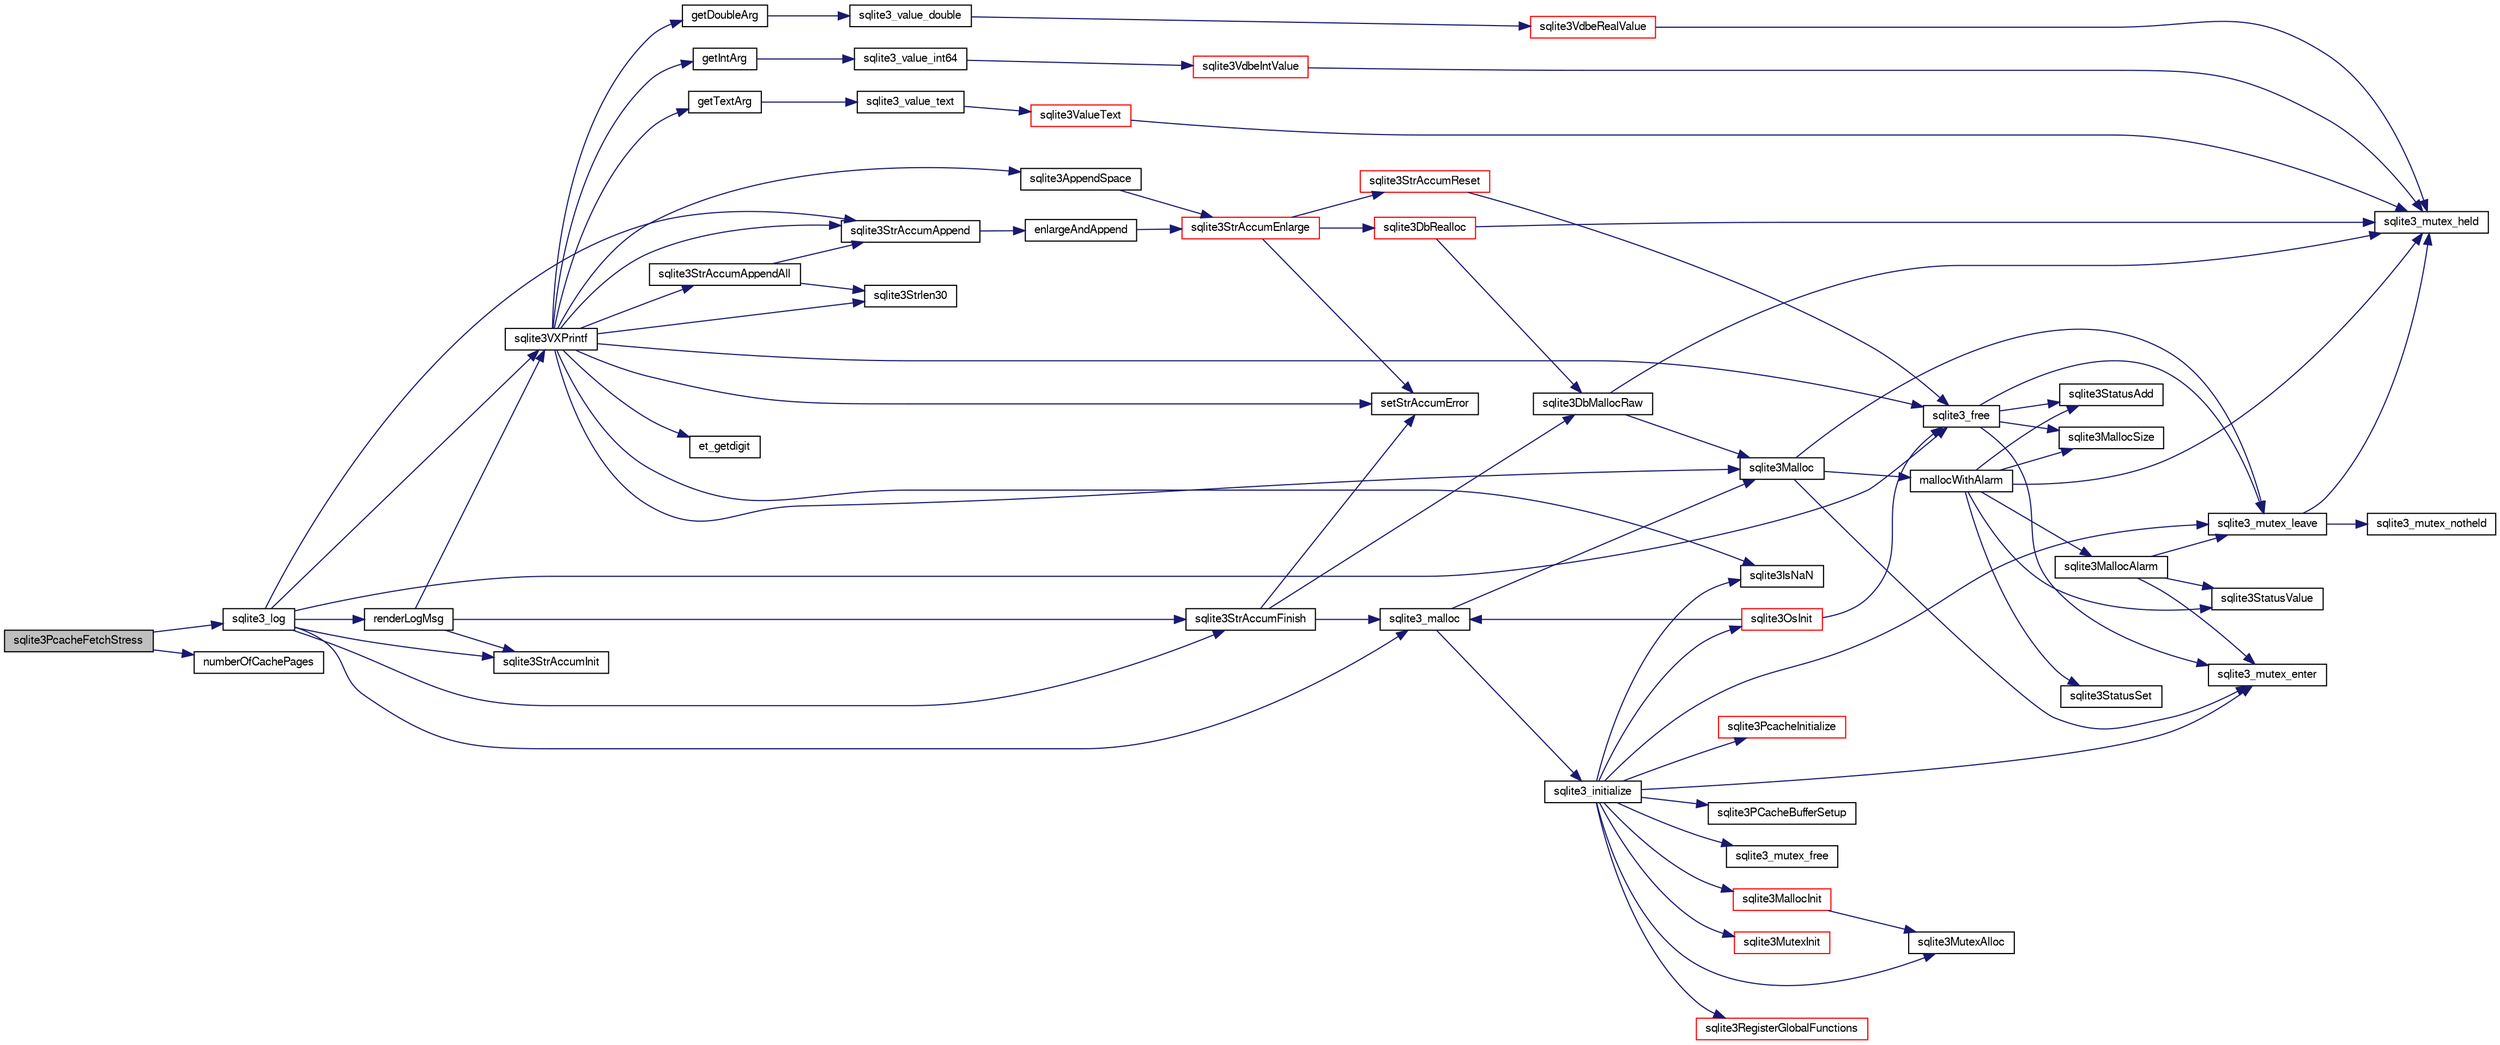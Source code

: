 digraph "sqlite3PcacheFetchStress"
{
  edge [fontname="FreeSans",fontsize="10",labelfontname="FreeSans",labelfontsize="10"];
  node [fontname="FreeSans",fontsize="10",shape=record];
  rankdir="LR";
  Node653059 [label="sqlite3PcacheFetchStress",height=0.2,width=0.4,color="black", fillcolor="grey75", style="filled", fontcolor="black"];
  Node653059 -> Node653060 [color="midnightblue",fontsize="10",style="solid",fontname="FreeSans"];
  Node653060 [label="sqlite3_log",height=0.2,width=0.4,color="black", fillcolor="white", style="filled",URL="$sqlite3_8c.html#a298c9699bf9c143662c6b1fec4b2dc3b"];
  Node653060 -> Node653061 [color="midnightblue",fontsize="10",style="solid",fontname="FreeSans"];
  Node653061 [label="renderLogMsg",height=0.2,width=0.4,color="black", fillcolor="white", style="filled",URL="$sqlite3_8c.html#a7a02b43ce0a27bb52085c7f446d115af"];
  Node653061 -> Node653062 [color="midnightblue",fontsize="10",style="solid",fontname="FreeSans"];
  Node653062 [label="sqlite3StrAccumInit",height=0.2,width=0.4,color="black", fillcolor="white", style="filled",URL="$sqlite3_8c.html#aabf95e113b9d54d519cd15a56215f560"];
  Node653061 -> Node653063 [color="midnightblue",fontsize="10",style="solid",fontname="FreeSans"];
  Node653063 [label="sqlite3VXPrintf",height=0.2,width=0.4,color="black", fillcolor="white", style="filled",URL="$sqlite3_8c.html#a63c25806c9bd4a2b76f9a0eb232c6bde"];
  Node653063 -> Node653064 [color="midnightblue",fontsize="10",style="solid",fontname="FreeSans"];
  Node653064 [label="sqlite3StrAccumAppend",height=0.2,width=0.4,color="black", fillcolor="white", style="filled",URL="$sqlite3_8c.html#a56664fa33def33c5a5245b623441d5e0"];
  Node653064 -> Node653065 [color="midnightblue",fontsize="10",style="solid",fontname="FreeSans"];
  Node653065 [label="enlargeAndAppend",height=0.2,width=0.4,color="black", fillcolor="white", style="filled",URL="$sqlite3_8c.html#a25b21e61dc0883d849890eaa8a18088a"];
  Node653065 -> Node653066 [color="midnightblue",fontsize="10",style="solid",fontname="FreeSans"];
  Node653066 [label="sqlite3StrAccumEnlarge",height=0.2,width=0.4,color="red", fillcolor="white", style="filled",URL="$sqlite3_8c.html#a38976500a97c69d65086eeccca82dd96"];
  Node653066 -> Node653067 [color="midnightblue",fontsize="10",style="solid",fontname="FreeSans"];
  Node653067 [label="setStrAccumError",height=0.2,width=0.4,color="black", fillcolor="white", style="filled",URL="$sqlite3_8c.html#a3dc479a1fc8ba1ab8edfe51f8a0b102c"];
  Node653066 -> Node653068 [color="midnightblue",fontsize="10",style="solid",fontname="FreeSans"];
  Node653068 [label="sqlite3StrAccumReset",height=0.2,width=0.4,color="red", fillcolor="white", style="filled",URL="$sqlite3_8c.html#ad7e70f4ec9d2fa3a63a371e2c7c555d8"];
  Node653068 -> Node653075 [color="midnightblue",fontsize="10",style="solid",fontname="FreeSans"];
  Node653075 [label="sqlite3_free",height=0.2,width=0.4,color="black", fillcolor="white", style="filled",URL="$sqlite3_8c.html#a6552349e36a8a691af5487999ab09519"];
  Node653075 -> Node653076 [color="midnightblue",fontsize="10",style="solid",fontname="FreeSans"];
  Node653076 [label="sqlite3_mutex_enter",height=0.2,width=0.4,color="black", fillcolor="white", style="filled",URL="$sqlite3_8c.html#a1c12cde690bd89f104de5cbad12a6bf5"];
  Node653075 -> Node653077 [color="midnightblue",fontsize="10",style="solid",fontname="FreeSans"];
  Node653077 [label="sqlite3StatusAdd",height=0.2,width=0.4,color="black", fillcolor="white", style="filled",URL="$sqlite3_8c.html#afa029f93586aeab4cc85360905dae9cd"];
  Node653075 -> Node653073 [color="midnightblue",fontsize="10",style="solid",fontname="FreeSans"];
  Node653073 [label="sqlite3MallocSize",height=0.2,width=0.4,color="black", fillcolor="white", style="filled",URL="$sqlite3_8c.html#acf5d2a5f35270bafb050bd2def576955"];
  Node653075 -> Node653078 [color="midnightblue",fontsize="10",style="solid",fontname="FreeSans"];
  Node653078 [label="sqlite3_mutex_leave",height=0.2,width=0.4,color="black", fillcolor="white", style="filled",URL="$sqlite3_8c.html#a5838d235601dbd3c1fa993555c6bcc93"];
  Node653078 -> Node653070 [color="midnightblue",fontsize="10",style="solid",fontname="FreeSans"];
  Node653070 [label="sqlite3_mutex_held",height=0.2,width=0.4,color="black", fillcolor="white", style="filled",URL="$sqlite3_8c.html#acf77da68932b6bc163c5e68547ecc3e7"];
  Node653078 -> Node653079 [color="midnightblue",fontsize="10",style="solid",fontname="FreeSans"];
  Node653079 [label="sqlite3_mutex_notheld",height=0.2,width=0.4,color="black", fillcolor="white", style="filled",URL="$sqlite3_8c.html#a83967c837c1c000d3b5adcfaa688f5dc"];
  Node653066 -> Node653080 [color="midnightblue",fontsize="10",style="solid",fontname="FreeSans"];
  Node653080 [label="sqlite3DbRealloc",height=0.2,width=0.4,color="red", fillcolor="white", style="filled",URL="$sqlite3_8c.html#ae028f4902a9d29bcaf310ff289ee87dc"];
  Node653080 -> Node653070 [color="midnightblue",fontsize="10",style="solid",fontname="FreeSans"];
  Node653080 -> Node653081 [color="midnightblue",fontsize="10",style="solid",fontname="FreeSans"];
  Node653081 [label="sqlite3DbMallocRaw",height=0.2,width=0.4,color="black", fillcolor="white", style="filled",URL="$sqlite3_8c.html#abbe8be0cf7175e11ddc3e2218fad924e"];
  Node653081 -> Node653070 [color="midnightblue",fontsize="10",style="solid",fontname="FreeSans"];
  Node653081 -> Node653082 [color="midnightblue",fontsize="10",style="solid",fontname="FreeSans"];
  Node653082 [label="sqlite3Malloc",height=0.2,width=0.4,color="black", fillcolor="white", style="filled",URL="$sqlite3_8c.html#a361a2eaa846b1885f123abe46f5d8b2b"];
  Node653082 -> Node653076 [color="midnightblue",fontsize="10",style="solid",fontname="FreeSans"];
  Node653082 -> Node653083 [color="midnightblue",fontsize="10",style="solid",fontname="FreeSans"];
  Node653083 [label="mallocWithAlarm",height=0.2,width=0.4,color="black", fillcolor="white", style="filled",URL="$sqlite3_8c.html#ab070d5cf8e48ec8a6a43cf025d48598b"];
  Node653083 -> Node653070 [color="midnightblue",fontsize="10",style="solid",fontname="FreeSans"];
  Node653083 -> Node653084 [color="midnightblue",fontsize="10",style="solid",fontname="FreeSans"];
  Node653084 [label="sqlite3StatusSet",height=0.2,width=0.4,color="black", fillcolor="white", style="filled",URL="$sqlite3_8c.html#afec7586c01fcb5ea17dc9d7725a589d9"];
  Node653083 -> Node653085 [color="midnightblue",fontsize="10",style="solid",fontname="FreeSans"];
  Node653085 [label="sqlite3StatusValue",height=0.2,width=0.4,color="black", fillcolor="white", style="filled",URL="$sqlite3_8c.html#a30b8ac296c6e200c1fa57708d52c6ef6"];
  Node653083 -> Node653086 [color="midnightblue",fontsize="10",style="solid",fontname="FreeSans"];
  Node653086 [label="sqlite3MallocAlarm",height=0.2,width=0.4,color="black", fillcolor="white", style="filled",URL="$sqlite3_8c.html#ada66988e8471d1198f3219c062377508"];
  Node653086 -> Node653085 [color="midnightblue",fontsize="10",style="solid",fontname="FreeSans"];
  Node653086 -> Node653078 [color="midnightblue",fontsize="10",style="solid",fontname="FreeSans"];
  Node653086 -> Node653076 [color="midnightblue",fontsize="10",style="solid",fontname="FreeSans"];
  Node653083 -> Node653073 [color="midnightblue",fontsize="10",style="solid",fontname="FreeSans"];
  Node653083 -> Node653077 [color="midnightblue",fontsize="10",style="solid",fontname="FreeSans"];
  Node653082 -> Node653078 [color="midnightblue",fontsize="10",style="solid",fontname="FreeSans"];
  Node653063 -> Node653336 [color="midnightblue",fontsize="10",style="solid",fontname="FreeSans"];
  Node653336 [label="getIntArg",height=0.2,width=0.4,color="black", fillcolor="white", style="filled",URL="$sqlite3_8c.html#abff258963dbd9205fb299851a64c67be"];
  Node653336 -> Node653220 [color="midnightblue",fontsize="10",style="solid",fontname="FreeSans"];
  Node653220 [label="sqlite3_value_int64",height=0.2,width=0.4,color="black", fillcolor="white", style="filled",URL="$sqlite3_8c.html#ab38d8627f4750672e72712df0b709e0d"];
  Node653220 -> Node653208 [color="midnightblue",fontsize="10",style="solid",fontname="FreeSans"];
  Node653208 [label="sqlite3VdbeIntValue",height=0.2,width=0.4,color="red", fillcolor="white", style="filled",URL="$sqlite3_8c.html#a3dc28e3bfdbecf81633c3697a3aacd45"];
  Node653208 -> Node653070 [color="midnightblue",fontsize="10",style="solid",fontname="FreeSans"];
  Node653063 -> Node653082 [color="midnightblue",fontsize="10",style="solid",fontname="FreeSans"];
  Node653063 -> Node653067 [color="midnightblue",fontsize="10",style="solid",fontname="FreeSans"];
  Node653063 -> Node653337 [color="midnightblue",fontsize="10",style="solid",fontname="FreeSans"];
  Node653337 [label="getDoubleArg",height=0.2,width=0.4,color="black", fillcolor="white", style="filled",URL="$sqlite3_8c.html#a1cf25120072c85bd261983b24c12c3d9"];
  Node653337 -> Node653224 [color="midnightblue",fontsize="10",style="solid",fontname="FreeSans"];
  Node653224 [label="sqlite3_value_double",height=0.2,width=0.4,color="black", fillcolor="white", style="filled",URL="$sqlite3_8c.html#a3e50c1a2dd484a8b6911c9d163816b88"];
  Node653224 -> Node653225 [color="midnightblue",fontsize="10",style="solid",fontname="FreeSans"];
  Node653225 [label="sqlite3VdbeRealValue",height=0.2,width=0.4,color="red", fillcolor="white", style="filled",URL="$sqlite3_8c.html#a5bf943a4f9a5516911b3bc610e3d64e0"];
  Node653225 -> Node653070 [color="midnightblue",fontsize="10",style="solid",fontname="FreeSans"];
  Node653063 -> Node653229 [color="midnightblue",fontsize="10",style="solid",fontname="FreeSans"];
  Node653229 [label="sqlite3IsNaN",height=0.2,width=0.4,color="black", fillcolor="white", style="filled",URL="$sqlite3_8c.html#aed4d78203877c3486765ccbc7feebb50"];
  Node653063 -> Node653145 [color="midnightblue",fontsize="10",style="solid",fontname="FreeSans"];
  Node653145 [label="sqlite3Strlen30",height=0.2,width=0.4,color="black", fillcolor="white", style="filled",URL="$sqlite3_8c.html#a3dcd80ba41f1a308193dee74857b62a7"];
  Node653063 -> Node653338 [color="midnightblue",fontsize="10",style="solid",fontname="FreeSans"];
  Node653338 [label="et_getdigit",height=0.2,width=0.4,color="black", fillcolor="white", style="filled",URL="$sqlite3_8c.html#a40c5a308749ad07cc2397a53e081bff0"];
  Node653063 -> Node653339 [color="midnightblue",fontsize="10",style="solid",fontname="FreeSans"];
  Node653339 [label="getTextArg",height=0.2,width=0.4,color="black", fillcolor="white", style="filled",URL="$sqlite3_8c.html#afbb41850423ef20071cefaab0431e04d"];
  Node653339 -> Node653151 [color="midnightblue",fontsize="10",style="solid",fontname="FreeSans"];
  Node653151 [label="sqlite3_value_text",height=0.2,width=0.4,color="black", fillcolor="white", style="filled",URL="$sqlite3_8c.html#aef2ace3239e6dd59c74110faa70f8171"];
  Node653151 -> Node653152 [color="midnightblue",fontsize="10",style="solid",fontname="FreeSans"];
  Node653152 [label="sqlite3ValueText",height=0.2,width=0.4,color="red", fillcolor="white", style="filled",URL="$sqlite3_8c.html#ad567a94e52d1adf81f4857fdba00a59b"];
  Node653152 -> Node653070 [color="midnightblue",fontsize="10",style="solid",fontname="FreeSans"];
  Node653063 -> Node653340 [color="midnightblue",fontsize="10",style="solid",fontname="FreeSans"];
  Node653340 [label="sqlite3StrAccumAppendAll",height=0.2,width=0.4,color="black", fillcolor="white", style="filled",URL="$sqlite3_8c.html#acaf8f3e4f99a3c3a4a77e9c987547289"];
  Node653340 -> Node653064 [color="midnightblue",fontsize="10",style="solid",fontname="FreeSans"];
  Node653340 -> Node653145 [color="midnightblue",fontsize="10",style="solid",fontname="FreeSans"];
  Node653063 -> Node653341 [color="midnightblue",fontsize="10",style="solid",fontname="FreeSans"];
  Node653341 [label="sqlite3AppendSpace",height=0.2,width=0.4,color="black", fillcolor="white", style="filled",URL="$sqlite3_8c.html#aefd38a5afc0020d4a93855c3ee7c63a8"];
  Node653341 -> Node653066 [color="midnightblue",fontsize="10",style="solid",fontname="FreeSans"];
  Node653063 -> Node653075 [color="midnightblue",fontsize="10",style="solid",fontname="FreeSans"];
  Node653061 -> Node653172 [color="midnightblue",fontsize="10",style="solid",fontname="FreeSans"];
  Node653172 [label="sqlite3StrAccumFinish",height=0.2,width=0.4,color="black", fillcolor="white", style="filled",URL="$sqlite3_8c.html#adb7f26b10ac1b847db6f000ef4c2e2ba"];
  Node653172 -> Node653081 [color="midnightblue",fontsize="10",style="solid",fontname="FreeSans"];
  Node653172 -> Node653147 [color="midnightblue",fontsize="10",style="solid",fontname="FreeSans"];
  Node653147 [label="sqlite3_malloc",height=0.2,width=0.4,color="black", fillcolor="white", style="filled",URL="$sqlite3_8c.html#ac79dba55fc32b6a840cf5a9769bce7cd"];
  Node653147 -> Node653088 [color="midnightblue",fontsize="10",style="solid",fontname="FreeSans"];
  Node653088 [label="sqlite3_initialize",height=0.2,width=0.4,color="black", fillcolor="white", style="filled",URL="$sqlite3_8c.html#ab0c0ee2d5d4cf8b28e9572296a8861df"];
  Node653088 -> Node653089 [color="midnightblue",fontsize="10",style="solid",fontname="FreeSans"];
  Node653089 [label="sqlite3MutexInit",height=0.2,width=0.4,color="red", fillcolor="white", style="filled",URL="$sqlite3_8c.html#a7906afcdd1cdb3d0007eb932398a1158"];
  Node653088 -> Node653107 [color="midnightblue",fontsize="10",style="solid",fontname="FreeSans"];
  Node653107 [label="sqlite3MutexAlloc",height=0.2,width=0.4,color="black", fillcolor="white", style="filled",URL="$sqlite3_8c.html#a0e3f432ee581f6876b590e7ad7e84e19"];
  Node653088 -> Node653076 [color="midnightblue",fontsize="10",style="solid",fontname="FreeSans"];
  Node653088 -> Node653108 [color="midnightblue",fontsize="10",style="solid",fontname="FreeSans"];
  Node653108 [label="sqlite3MallocInit",height=0.2,width=0.4,color="red", fillcolor="white", style="filled",URL="$sqlite3_8c.html#a9e06f9e7cad0d83ce80ab493c9533552"];
  Node653108 -> Node653107 [color="midnightblue",fontsize="10",style="solid",fontname="FreeSans"];
  Node653088 -> Node653078 [color="midnightblue",fontsize="10",style="solid",fontname="FreeSans"];
  Node653088 -> Node653148 [color="midnightblue",fontsize="10",style="solid",fontname="FreeSans"];
  Node653148 [label="sqlite3RegisterGlobalFunctions",height=0.2,width=0.4,color="red", fillcolor="white", style="filled",URL="$sqlite3_8c.html#a9f75bd111010f29e1b8d74344473c4ec"];
  Node653088 -> Node653329 [color="midnightblue",fontsize="10",style="solid",fontname="FreeSans"];
  Node653329 [label="sqlite3PcacheInitialize",height=0.2,width=0.4,color="red", fillcolor="white", style="filled",URL="$sqlite3_8c.html#a2902c61ddc88bea002c4d69fe4052b1f"];
  Node653088 -> Node653330 [color="midnightblue",fontsize="10",style="solid",fontname="FreeSans"];
  Node653330 [label="sqlite3OsInit",height=0.2,width=0.4,color="red", fillcolor="white", style="filled",URL="$sqlite3_8c.html#afeaa886fe1ca086a30fd278b1d069762"];
  Node653330 -> Node653147 [color="midnightblue",fontsize="10",style="solid",fontname="FreeSans"];
  Node653330 -> Node653075 [color="midnightblue",fontsize="10",style="solid",fontname="FreeSans"];
  Node653088 -> Node653334 [color="midnightblue",fontsize="10",style="solid",fontname="FreeSans"];
  Node653334 [label="sqlite3PCacheBufferSetup",height=0.2,width=0.4,color="black", fillcolor="white", style="filled",URL="$sqlite3_8c.html#ad18a1eebefdfbc4254f473f7b0101937"];
  Node653088 -> Node653335 [color="midnightblue",fontsize="10",style="solid",fontname="FreeSans"];
  Node653335 [label="sqlite3_mutex_free",height=0.2,width=0.4,color="black", fillcolor="white", style="filled",URL="$sqlite3_8c.html#a2db2e72e08f6873afa9c61b0ec726fec"];
  Node653088 -> Node653229 [color="midnightblue",fontsize="10",style="solid",fontname="FreeSans"];
  Node653147 -> Node653082 [color="midnightblue",fontsize="10",style="solid",fontname="FreeSans"];
  Node653172 -> Node653067 [color="midnightblue",fontsize="10",style="solid",fontname="FreeSans"];
  Node653060 -> Node653062 [color="midnightblue",fontsize="10",style="solid",fontname="FreeSans"];
  Node653060 -> Node653063 [color="midnightblue",fontsize="10",style="solid",fontname="FreeSans"];
  Node653060 -> Node653172 [color="midnightblue",fontsize="10",style="solid",fontname="FreeSans"];
  Node653060 -> Node653147 [color="midnightblue",fontsize="10",style="solid",fontname="FreeSans"];
  Node653060 -> Node653075 [color="midnightblue",fontsize="10",style="solid",fontname="FreeSans"];
  Node653060 -> Node653064 [color="midnightblue",fontsize="10",style="solid",fontname="FreeSans"];
  Node653059 -> Node653342 [color="midnightblue",fontsize="10",style="solid",fontname="FreeSans"];
  Node653342 [label="numberOfCachePages",height=0.2,width=0.4,color="black", fillcolor="white", style="filled",URL="$sqlite3_8c.html#a0b88ce0be99c4ea2b2098317162fb590"];
}
